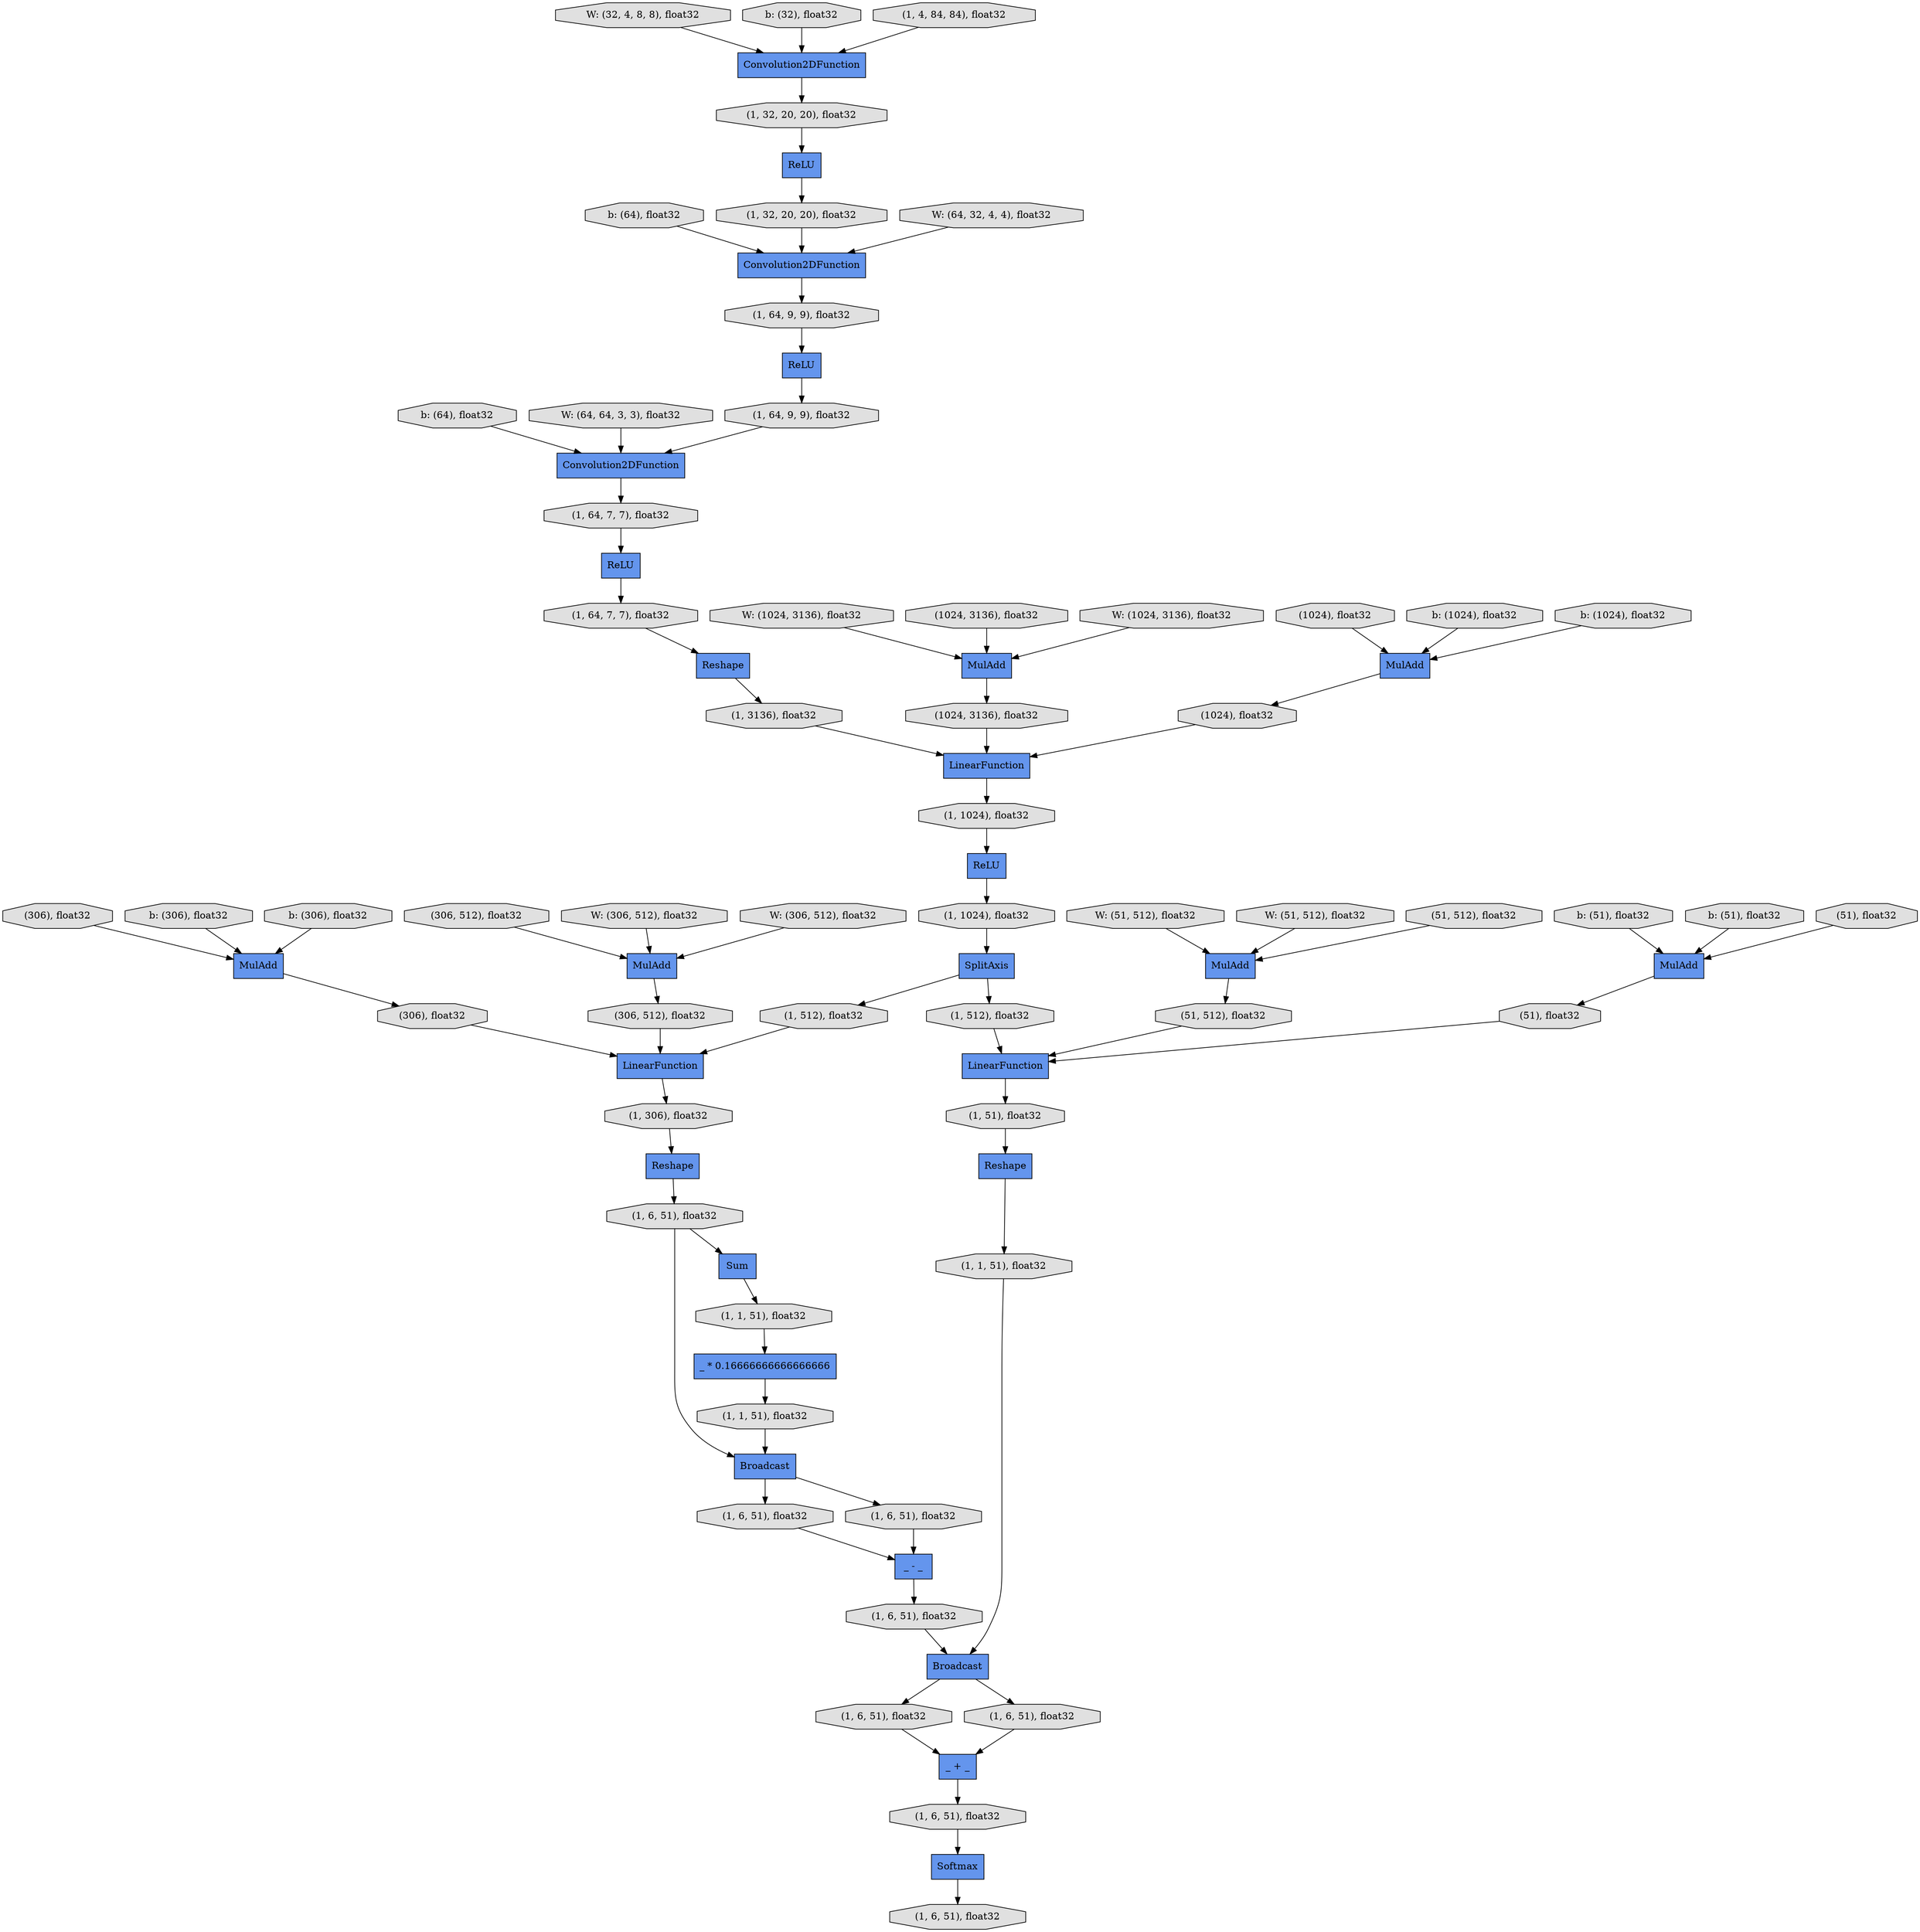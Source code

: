 digraph graphname{rankdir=TB;139927626063952 [label="(1, 6, 51), float32",shape="octagon",fillcolor="#E0E0E0",style="filled"];139927626064080 [label="(51, 512), float32",shape="octagon",fillcolor="#E0E0E0",style="filled"];139927626064272 [label="(51, 512), float32",shape="octagon",fillcolor="#E0E0E0",style="filled"];139927626006928 [label="(1, 3136), float32",shape="octagon",fillcolor="#E0E0E0",style="filled"];139927626064400 [label="(51), float32",shape="octagon",fillcolor="#E0E0E0",style="filled"];139927626064592 [label="Softmax",shape="record",fillcolor="#6495ED",style="filled"];139927626007248 [label="(1, 1024), float32",shape="octagon",fillcolor="#E0E0E0",style="filled"];139927626064656 [label="(51), float32",shape="octagon",fillcolor="#E0E0E0",style="filled"];139927626007312 [label="(1, 1024), float32",shape="octagon",fillcolor="#E0E0E0",style="filled"];139927626064784 [label="Broadcast",shape="record",fillcolor="#6495ED",style="filled"];139927626007504 [label="MulAdd",shape="record",fillcolor="#6495ED",style="filled"];139927626064912 [label="(1, 51), float32",shape="octagon",fillcolor="#E0E0E0",style="filled"];139927626007568 [label="MulAdd",shape="record",fillcolor="#6495ED",style="filled"];139927626007760 [label="_ - _",shape="record",fillcolor="#6495ED",style="filled"];139927727432912 [label="Convolution2DFunction",shape="record",fillcolor="#6495ED",style="filled"];139927626065168 [label="(1, 1, 51), float32",shape="octagon",fillcolor="#E0E0E0",style="filled"];139927848084816 [label="Broadcast",shape="record",fillcolor="#6495ED",style="filled"];139927626007888 [label="(1, 512), float32",shape="octagon",fillcolor="#E0E0E0",style="filled"];139927626007952 [label="(1, 512), float32",shape="octagon",fillcolor="#E0E0E0",style="filled"];139927626065424 [label="(1, 6, 51), float32",shape="octagon",fillcolor="#E0E0E0",style="filled"];139927626008080 [label="(306, 512), float32",shape="octagon",fillcolor="#E0E0E0",style="filled"];139927626065488 [label="(1, 6, 51), float32",shape="octagon",fillcolor="#E0E0E0",style="filled"];139927626008144 [label="LinearFunction",shape="record",fillcolor="#6495ED",style="filled"];139927626008272 [label="MulAdd",shape="record",fillcolor="#6495ED",style="filled"];139927626065680 [label="(1, 6, 51), float32",shape="octagon",fillcolor="#E0E0E0",style="filled"];139927626008336 [label="_ * 0.16666666666666666",shape="record",fillcolor="#6495ED",style="filled"];139927626008400 [label="(306, 512), float32",shape="octagon",fillcolor="#E0E0E0",style="filled"];139927727433552 [label="ReLU",shape="record",fillcolor="#6495ED",style="filled"];139927626008528 [label="(306), float32",shape="octagon",fillcolor="#E0E0E0",style="filled"];139927626066000 [label="(1, 6, 51), float32",shape="octagon",fillcolor="#E0E0E0",style="filled"];139927626008656 [label="Reshape",shape="record",fillcolor="#6495ED",style="filled"];139927626008720 [label="(306), float32",shape="octagon",fillcolor="#E0E0E0",style="filled"];139927626008848 [label="Sum",shape="record",fillcolor="#6495ED",style="filled"];139927626008976 [label="(1, 306), float32",shape="octagon",fillcolor="#E0E0E0",style="filled"];139927626009232 [label="(1, 6, 51), float32",shape="octagon",fillcolor="#E0E0E0",style="filled"];139927626009488 [label="Reshape",shape="record",fillcolor="#6495ED",style="filled"];139927727434640 [label="W: (306, 512), float32",shape="octagon",fillcolor="#E0E0E0",style="filled"];139927626009552 [label="MulAdd",shape="record",fillcolor="#6495ED",style="filled"];139927626009616 [label="(1, 1, 51), float32",shape="octagon",fillcolor="#E0E0E0",style="filled"];139927727434960 [label="Convolution2DFunction",shape="record",fillcolor="#6495ED",style="filled"];139927626010064 [label="(1, 1, 51), float32",shape="octagon",fillcolor="#E0E0E0",style="filled"];139927854583248 [label="ReLU",shape="record",fillcolor="#6495ED",style="filled"];139927626010192 [label="(1, 6, 51), float32",shape="octagon",fillcolor="#E0E0E0",style="filled"];139927626010384 [label="(1, 6, 51), float32",shape="octagon",fillcolor="#E0E0E0",style="filled"];139927727435664 [label="b: (64), float32",shape="octagon",fillcolor="#E0E0E0",style="filled"];139927626010512 [label="_ + _",shape="record",fillcolor="#6495ED",style="filled"];139927626010576 [label="LinearFunction",shape="record",fillcolor="#6495ED",style="filled"];139927625896208 [label="b: (51), float32",shape="octagon",fillcolor="#E0E0E0",style="filled"];139927727534352 [label="W: (32, 4, 8, 8), float32",shape="octagon",fillcolor="#E0E0E0",style="filled"];139927727468944 [label="W: (64, 64, 3, 3), float32",shape="octagon",fillcolor="#E0E0E0",style="filled"];139927625896528 [label="b: (306), float32",shape="octagon",fillcolor="#E0E0E0",style="filled"];139927625896656 [label="W: (1024, 3136), float32",shape="octagon",fillcolor="#E0E0E0",style="filled"];139927625896912 [label="b: (1024), float32",shape="octagon",fillcolor="#E0E0E0",style="filled"];139927727469712 [label="b: (64), float32",shape="octagon",fillcolor="#E0E0E0",style="filled"];139927625897232 [label="(1, 32, 20, 20), float32",shape="octagon",fillcolor="#E0E0E0",style="filled"];139927625897360 [label="W: (306, 512), float32",shape="octagon",fillcolor="#E0E0E0",style="filled"];139927625897616 [label="b: (306), float32",shape="octagon",fillcolor="#E0E0E0",style="filled"];139927625897680 [label="(1, 32, 20, 20), float32",shape="octagon",fillcolor="#E0E0E0",style="filled"];139927727535824 [label="b: (32), float32",shape="octagon",fillcolor="#E0E0E0",style="filled"];139927625898000 [label="Reshape",shape="record",fillcolor="#6495ED",style="filled"];139927727536144 [label="W: (64, 32, 4, 4), float32",shape="octagon",fillcolor="#E0E0E0",style="filled"];139927727405072 [label="ReLU",shape="record",fillcolor="#6495ED",style="filled"];139927727405136 [label="(1, 4, 84, 84), float32",shape="octagon",fillcolor="#E0E0E0",style="filled"];139927625898128 [label="(1, 64, 9, 9), float32",shape="octagon",fillcolor="#E0E0E0",style="filled"];139927625898384 [label="MulAdd",shape="record",fillcolor="#6495ED",style="filled"];139927727536592 [label="W: (1024, 3136), float32",shape="octagon",fillcolor="#E0E0E0",style="filled"];139927625898512 [label="(1, 64, 9, 9), float32",shape="octagon",fillcolor="#E0E0E0",style="filled"];139927625898768 [label="(1, 64, 7, 7), float32",shape="octagon",fillcolor="#E0E0E0",style="filled"];139927625898832 [label="MulAdd",shape="record",fillcolor="#6495ED",style="filled"];139927625899024 [label="SplitAxis",shape="record",fillcolor="#6495ED",style="filled"];139927625899152 [label="(1, 64, 7, 7), float32",shape="octagon",fillcolor="#E0E0E0",style="filled"];139927727537360 [label="W: (51, 512), float32",shape="octagon",fillcolor="#E0E0E0",style="filled"];139927727406416 [label="Convolution2DFunction",shape="record",fillcolor="#6495ED",style="filled"];139927625899344 [label="(1024, 3136), float32",shape="octagon",fillcolor="#E0E0E0",style="filled"];139927625899408 [label="LinearFunction",shape="record",fillcolor="#6495ED",style="filled"];139927625899536 [label="(1024, 3136), float32",shape="octagon",fillcolor="#E0E0E0",style="filled"];139927727537680 [label="b: (51), float32",shape="octagon",fillcolor="#E0E0E0",style="filled"];139927625899664 [label="(1024), float32",shape="octagon",fillcolor="#E0E0E0",style="filled"];139927727537936 [label="b: (1024), float32",shape="octagon",fillcolor="#E0E0E0",style="filled"];139927625899856 [label="ReLU",shape="record",fillcolor="#6495ED",style="filled"];139927625899920 [label="(1024), float32",shape="octagon",fillcolor="#E0E0E0",style="filled"];139927727538128 [label="W: (51, 512), float32",shape="octagon",fillcolor="#E0E0E0",style="filled"];139927625899024 -> 139927626007888;139927626009232 -> 139927848084816;139927626063952 -> 139927626064784;139927626010576 -> 139927626064912;139927854583248 -> 139927625898512;139927727432912 -> 139927625897232;139927626064784 -> 139927626065424;139927727534352 -> 139927727432912;139927625899344 -> 139927625898384;139927625898384 -> 139927625899536;139927625897680 -> 139927727406416;139927727406416 -> 139927625898128;139927626008720 -> 139927626008144;139927727536592 -> 139927625898384;139927625896208 -> 139927626009552;139927626009552 -> 139927626064656;139927626064784 -> 139927626065488;139927626008272 -> 139927626064272;139927626008848 -> 139927626009616;139927625897232 -> 139927727405072;139927626008144 -> 139927626008976;139927625899408 -> 139927626007248;139927727435664 -> 139927727434960;139927626008528 -> 139927626007568;139927626008080 -> 139927626007504;139927626007952 -> 139927626010576;139927625899024 -> 139927626007952;139927625897616 -> 139927626007568;139927727469712 -> 139927727406416;139927626007312 -> 139927625899024;139927626065168 -> 139927626064784;139927625896656 -> 139927625898384;139927626010064 -> 139927848084816;139927727405136 -> 139927727432912;139927848084816 -> 139927626010192;139927626064400 -> 139927626009552;139927626064272 -> 139927626010576;139927625897360 -> 139927626007504;139927626065424 -> 139927626010512;139927727405072 -> 139927625897680;139927625899664 -> 139927625898832;139927626009616 -> 139927626008336;139927727434960 -> 139927625898768;139927626064656 -> 139927626010576;139927626064592 -> 139927626066000;139927626006928 -> 139927625899408;139927625896912 -> 139927625898832;139927626007568 -> 139927626008720;139927848084816 -> 139927626010384;139927626010512 -> 139927626065680;139927626008336 -> 139927626010064;139927626010192 -> 139927626007760;139927626008400 -> 139927626008144;139927625899856 -> 139927626007312;139927626064912 -> 139927626009488;139927625898128 -> 139927854583248;139927626007888 -> 139927626008144;139927727538128 -> 139927626008272;139927626065680 -> 139927626064592;139927626064080 -> 139927626008272;139927626065488 -> 139927626010512;139927727537936 -> 139927625898832;139927625896528 -> 139927626007568;139927727434640 -> 139927626007504;139927626008976 -> 139927626008656;139927727537680 -> 139927626009552;139927625898832 -> 139927625899920;139927625898000 -> 139927626006928;139927727537360 -> 139927626008272;139927727535824 -> 139927727432912;139927625898512 -> 139927727434960;139927626007760 -> 139927626063952;139927727433552 -> 139927625899152;139927727468944 -> 139927727434960;139927727536144 -> 139927727406416;139927626009488 -> 139927626065168;139927625899536 -> 139927625899408;139927625899152 -> 139927625898000;139927626007504 -> 139927626008400;139927626009232 -> 139927626008848;139927626007248 -> 139927625899856;139927626008656 -> 139927626009232;139927625899920 -> 139927625899408;139927625898768 -> 139927727433552;139927626010384 -> 139927626007760;}
